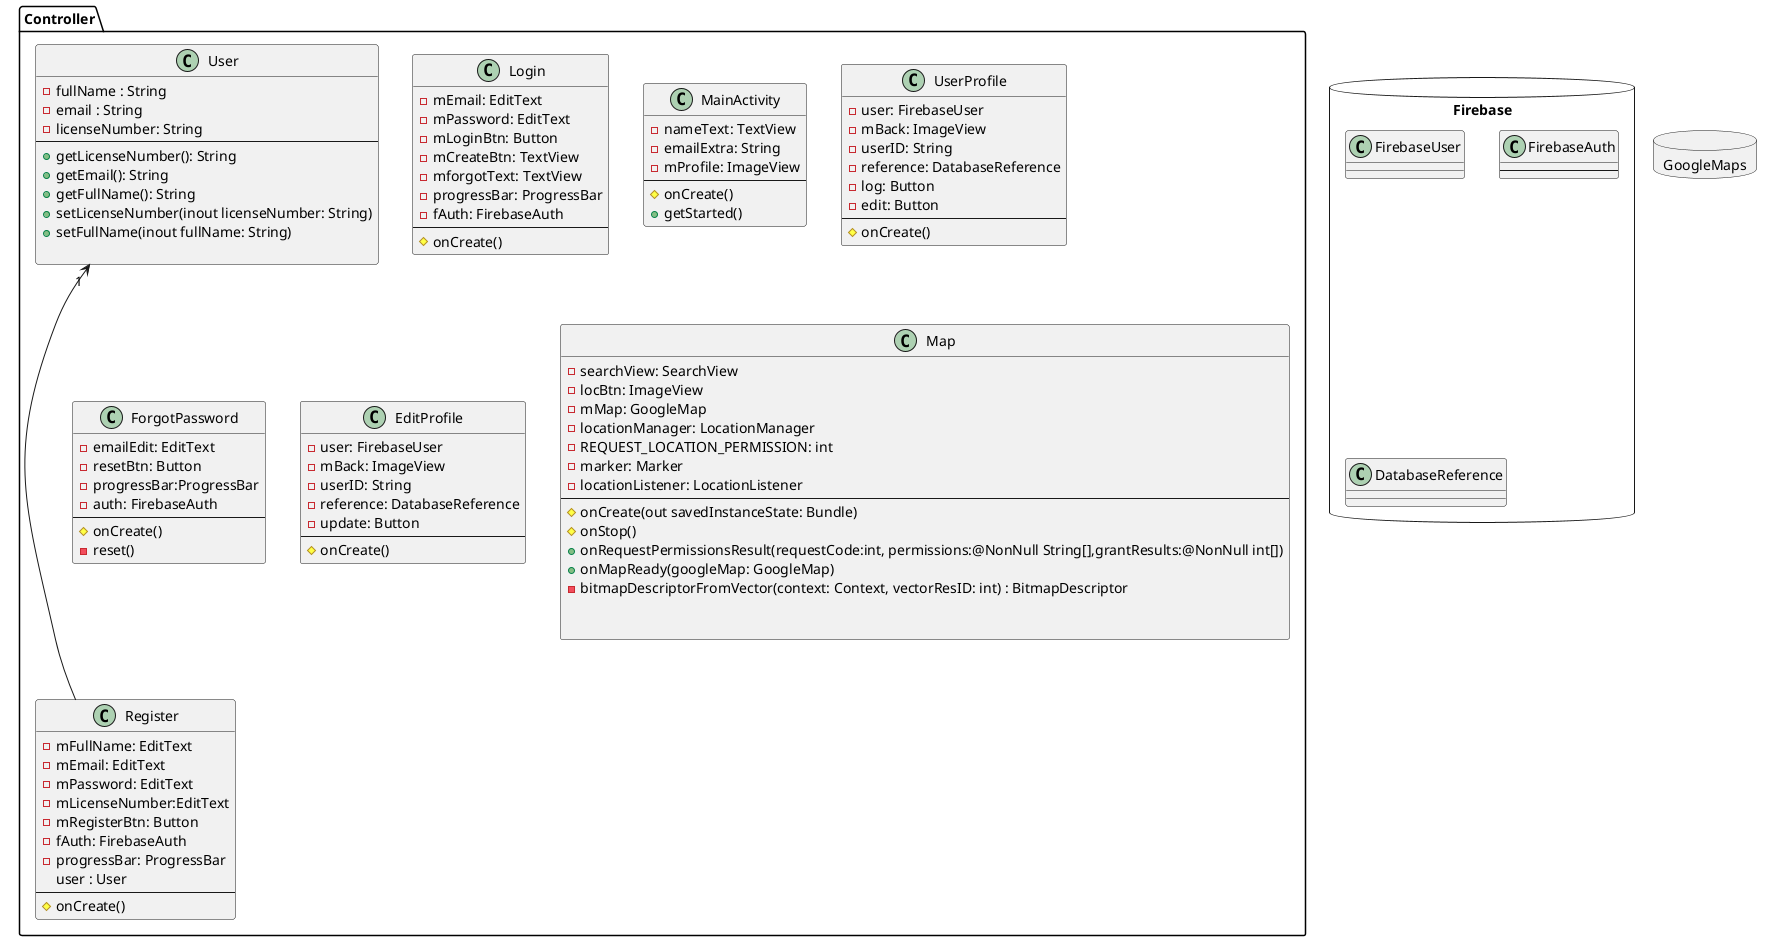 @startuml


Class Controller.User{
-fullName : String
-email : String
-licenseNumber: String
--
+ getLicenseNumber(): String
+getEmail(): String
+getFullName(): String
+setLicenseNumber(inout licenseNumber: String)
+setFullName(inout fullName: String)

}

Class Controller.Register{
-mFullName: EditText
-mEmail: EditText
-mPassword: EditText
-mLicenseNumber:EditText
-mRegisterBtn: Button
-fAuth: FirebaseAuth
-progressBar: ProgressBar
user : User
--
#onCreate()
}

Class Controller.Login{
-mEmail: EditText
-mPassword: EditText
-mLoginBtn: Button
-mCreateBtn: TextView
-mforgotText: TextView
-progressBar: ProgressBar
-fAuth: FirebaseAuth
--
#onCreate()
}

class Controller.MainActivity{
-nameText: TextView
-emailExtra: String
-mProfile: ImageView
---
#onCreate()
+getStarted()
}

class Controller.UserProfile{
-user: FirebaseUser
-mBack: ImageView
-userID: String
-reference: DatabaseReference
-log: Button
-edit: Button
--
#onCreate()
}

Class Controller.ForgotPassword{
-emailEdit: EditText
-resetBtn: Button
-progressBar:ProgressBar
-auth: FirebaseAuth
--
#onCreate()
-reset()
}

Class Controller.EditProfile{
-user: FirebaseUser
-mBack: ImageView
-userID: String
-reference: DatabaseReference
-update: Button
--
#onCreate()
}

Class Controller.Map{
-searchView: SearchView
-locBtn: ImageView
-mMap: GoogleMap
-locationManager: LocationManager
- REQUEST_LOCATION_PERMISSION: int
-marker: Marker
-locationListener: LocationListener
----
#onCreate(out savedInstanceState: Bundle)
#onStop()
+onRequestPermissionsResult(requestCode:int, permissions:@NonNull String[],grantResults:@NonNull int[])
+onMapReady(googleMap: GoogleMap)
-bitmapDescriptorFromVector(context: Context, vectorResID: int) : BitmapDescriptor


}
Controller.User "1"<--- Controller.Register





package Firebase <<Database>>{

Class FirebaseUser{

}

Class FirebaseAuth{
--
'getEmail()
'sendPasswordResetEmail(in email: String)
'createUserWithEmailAndPassword(in email: String, in password: String)
'signInWithEmailAndPassword(in email: String, in password: String)
}

Class DatabaseReference{

}

}

package GoogleMaps <<Database>>{

}




@enduml
